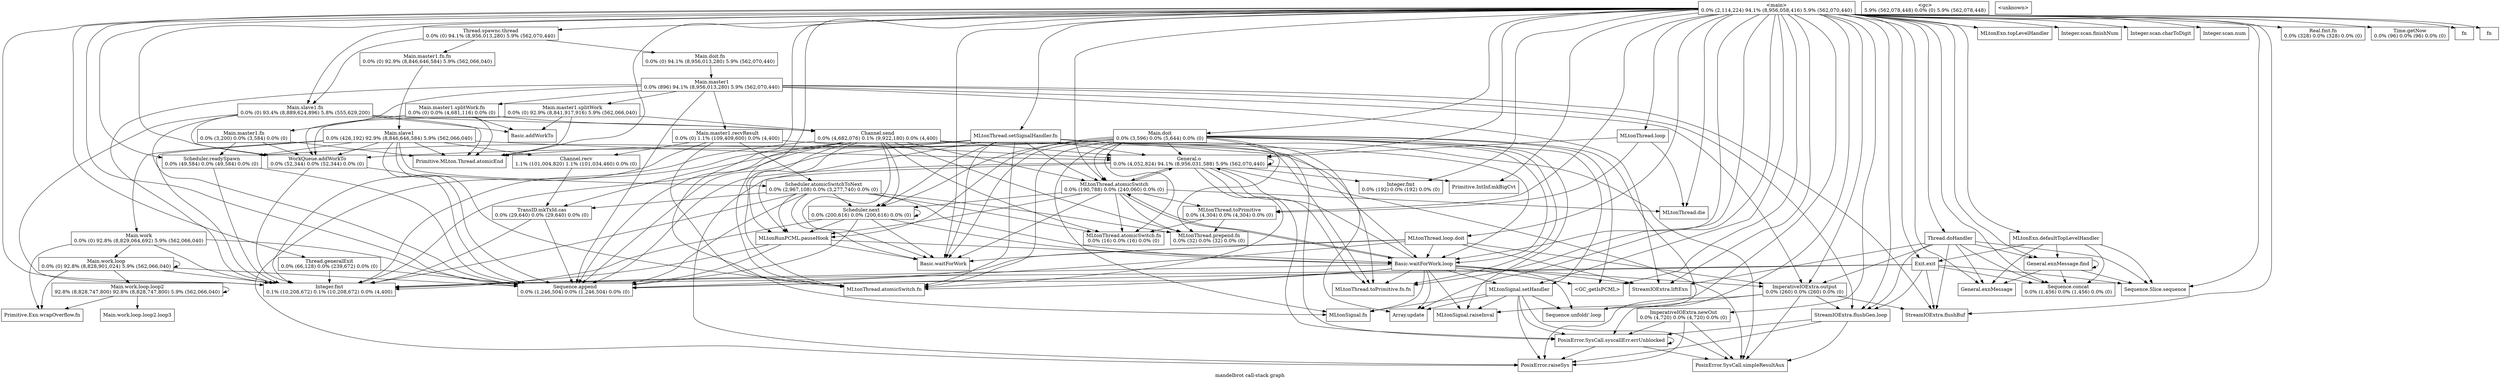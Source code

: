 digraph "mandelbrot call-stack graph" {
label = "mandelbrot call-stack graph"
n0 [shape = "box", label = "Main.master1.fn\n0.0% (3,200) 0.0% (3,584) 0.0% (0)\n", color = "Black"]
n0 -> n1 []
n0 -> n2 []
n0 -> n3 []
n4 [shape = "box", label = "Main.master1.splitWork.fn\n0.0% (0) 0.0% (4,681,116) 0.0% (0)\n", color = "Black"]
n4 -> n1 []
n4 -> n2 []
n4 -> n5 []
n4 -> n6 []
n7 [shape = "box", label = "Main.master1.recvResult\n0.0% (0) 1.1% (109,409,600) 0.0% (4,400)\n", color = "Black"]
n7 -> n8 []
n7 -> n9 []
n7 -> n10 []
n7 -> n11 []
n7 -> n12 []
n13 [shape = "box", label = "Main.master1.splitWork\n0.0% (0) 92.9% (8,841,917,916) 5.9% (562,066,040)\n", color = "Black"]
n13 -> n1 []
n13 -> n2 []
n13 -> n5 []
n13 -> n6 []
n14 [shape = "box", label = "Main.master1\n0.0% (896) 94.1% (8,956,013,280) 5.9% (562,070,440)\n", color = "Black"]
n14 -> n13 []
n14 -> n7 []
n14 -> n4 []
n14 -> n0 []
n14 -> n15 []
n14 -> n16 []
n14 -> n17 []
n14 -> n18 []
n14 -> n19 []
n14 -> n8 []
n20 [shape = "box", label = "Main.doit.fn\n0.0% (0) 94.1% (8,956,013,280) 5.9% (562,070,440)\n", color = "Black"]
n20 -> n14 []
n5 [shape = "box", label = "Basic.addWorkTo\n", color = "Black"]
n6 [shape = "box", label = "Channel.send\n0.0% (4,682,076) 0.1% (9,922,180) 0.0% (4,400)\n", color = "Black"]
n6 -> n21 []
n6 -> n10 []
n6 -> n9 []
n6 -> n22 []
n6 -> n23 []
n6 -> n24 []
n6 -> n25 []
n6 -> n26 []
n6 -> n27 []
n6 -> n28 []
n6 -> n15 []
n6 -> n8 []
n6 -> n29 []
n30 [shape = "box", label = "MLtonThread.setSignalHandler.fn\n", color = "Black"]
n30 -> n31 []
n30 -> n32 []
n30 -> n33 []
n30 -> n9 []
n30 -> n10 []
n30 -> n22 []
n30 -> n21 []
n30 -> n25 []
n30 -> n26 []
n30 -> n27 []
n30 -> n28 []
n30 -> n15 []
n30 -> n8 []
n34 [shape = "box", label = "MLtonThread.loop\n", color = "Black"]
n34 -> n35 []
n34 -> n10 []
n34 -> n36 []
n37 [shape = "box", label = "MLtonExn.defaultTopLevelHandler\n", color = "Black"]
n37 -> n38 []
n37 -> n39 []
n37 -> n40 []
n37 -> n41 []
n37 -> n42 []
n43 [shape = "box", label = "MLtonExn.topLevelHandler\n", color = "Black"]
n44 [shape = "box", label = "MLtonThread.loop.doit\n", color = "Black"]
n44 -> n26 []
n44 -> n27 []
n44 -> n15 []
n44 -> n16 []
n44 -> n17 []
n44 -> n8 []
n45 [shape = "box", label = "Thread.generalExit\n0.0% (66,128) 0.0% (239,672) 0.0% (0)\n", color = "Black"]
n45 -> n15 []
n45 -> n8 []
n46 [shape = "box", label = "Main.work.loop.loop2.loop3\n", color = "Black"]
n47 [shape = "box", label = "Main.work.loop.loop2\n92.8% (8,828,747,800) 92.8% (8,828,747,800) 5.9% (562,066,040)\n", color = "Black"]
n47 -> n46 []
n47 -> n48 []
n47 -> n47 []
n48 [shape = "box", label = "Primitive.Exn.wrapOverflow.fn\n", color = "Black"]
n49 [shape = "box", label = "Main.work.loop\n0.0% (0) 92.8% (8,828,901,024) 5.9% (562,066,040)\n", color = "Black"]
n49 -> n15 []
n49 -> n8 []
n49 -> n48 []
n49 -> n49 []
n49 -> n47 []
n29 [shape = "box", label = "TransID.mkTxId.cas\n0.0% (29,640) 0.0% (29,640) 0.0% (0)\n", color = "Black"]
n29 -> n15 []
n29 -> n8 []
n11 [shape = "box", label = "Scheduler.atomicSwitchToNext\n0.0% (2,967,108) 0.0% (3,277,740) 0.0% (0)\n", color = "Black"]
n11 -> n23 []
n11 -> n24 []
n11 -> n25 []
n11 -> n26 []
n11 -> n27 []
n11 -> n28 []
n11 -> n15 []
n11 -> n8 []
n11 -> n29 []
n12 [shape = "box", label = "Channel.recv\n1.1% (101,004,820) 1.1% (101,034,460) 0.0% (0)\n", color = "Black"]
n12 -> n29 []
n50 [shape = "box", label = "Main.work\n0.0% (0) 92.8% (8,829,064,692) 5.9% (562,066,040)\n", color = "Black"]
n50 -> n15 []
n50 -> n8 []
n50 -> n48 []
n50 -> n49 []
n51 [shape = "box", label = "Thread.doHandler\n", color = "Black"]
n51 -> n16 []
n51 -> n17 []
n51 -> n18 []
n51 -> n19 []
n51 -> n38 []
n51 -> n39 []
n51 -> n40 []
n51 -> n41 []
n52 [shape = "box", label = "Main.slave1\n0.0% (426,192) 92.9% (8,846,646,584) 5.9% (562,066,040)\n", color = "Black"]
n52 -> n50 []
n52 -> n15 []
n52 -> n8 []
n52 -> n1 []
n52 -> n2 []
n52 -> n3 []
n52 -> n9 []
n52 -> n10 []
n52 -> n11 []
n52 -> n12 []
n53 [shape = "box", label = "Main.master1.fn.fn\n0.0% (0) 92.9% (8,846,646,584) 5.9% (562,066,040)\n", color = "Black"]
n53 -> n52 []
n54 [shape = "box", label = "Thread.spawnc.thread\n0.0% (0) 94.1% (8,956,013,280) 5.9% (562,070,440)\n", color = "Black"]
n54 -> n20 []
n54 -> n55 []
n54 -> n53 []
n56 [shape = "box", label = "Integer.scan.finishNum\n", color = "Black"]
n57 [shape = "box", label = "Integer.scan.charToDigit\n", color = "Black"]
n58 [shape = "box", label = "Integer.scan.num\n", color = "Black"]
n59 [shape = "box", label = "Integer.fmt\n0.0% (192) 0.0% (192) 0.0% (0)\n", color = "Black"]
n60 [shape = "box", label = "Primitive.IntInf.mkBigCvt\n", color = "Black"]
n61 [shape = "box", label = "Real.fmt.fn\n0.0% (328) 0.0% (328) 0.0% (0)\n", color = "Black"]
n2 [shape = "box", label = "WorkQueue.addWorkTo\n0.0% (52,344) 0.0% (52,344) 0.0% (0)\n", color = "Black"]
n2 -> n15 []
n2 -> n8 []
n1 [shape = "box", label = "Primitive.MLton.Thread.atomicEnd\n", color = "Black"]
n3 [shape = "box", label = "Scheduler.readySpawn\n0.0% (49,584) 0.0% (49,584) 0.0% (0)\n", color = "Black"]
n3 -> n15 []
n3 -> n8 []
n42 [shape = "box", label = "Exit.exit\n", color = "Black"]
n42 -> n15 []
n42 -> n18 []
n42 -> n19 []
n42 -> n8 []
n42 -> n40 []
n42 -> n41 []
n40 [shape = "box", label = "Sequence.Slice.sequence\n", color = "Black"]
n41 [shape = "box", label = "Sequence.concat\n0.0% (1,456) 0.0% (1,456) 0.0% (0)\n", color = "Black"]
n38 [shape = "box", label = "General.exnMessage.find\n", color = "Black"]
n38 -> n38 []
n38 -> n39 []
n38 -> n40 []
n38 -> n41 []
n39 [shape = "box", label = "General.exnMessage\n", color = "Black"]
n28 [shape = "box", label = "MLtonRunPCML.pauseHook\n", color = "Black"]
n28 -> n26 []
n28 -> n27 []
n28 -> n15 []
n28 -> n8 []
n8 [shape = "box", label = "Integer.fmt\n0.1% (10,208,672) 0.1% (10,208,672) 0.0% (4,400)\n", color = "Black"]
n18 [shape = "box", label = "StreamIOExtra.flushGen.loop\n", color = "Black"]
n18 -> n31 []
n18 -> n32 []
n18 -> n33 []
n19 [shape = "box", label = "StreamIOExtra.flushBuf\n", color = "Black"]
n16 [shape = "box", label = "StreamIOExtra.liftExn\n", color = "Black"]
n17 [shape = "box", label = "ImperativeIOExtra.output\n0.0% (260) 0.0% (260) 0.0% (0)\n", color = "Black"]
n17 -> n31 []
n17 -> n32 []
n17 -> n33 []
n17 -> n18 []
n17 -> n19 []
n15 [shape = "box", label = "Sequence.append\n0.0% (1,246,504) 0.0% (1,246,504) 0.0% (0)\n", color = "Black"]
n62 [shape = "box", label = "Sequence.unfoldi'.loop\n", color = "Black"]
n63 [shape = "box", label = "Array.update\n", color = "Black"]
n64 [shape = "box", label = "MLtonSignal.fn\n", color = "Black"]
n65 [shape = "box", label = "<GC_getIsPCML>\n", color = "Black"]
n66 [shape = "box", label = "MLtonSignal.raiseInval\n", color = "Black"]
n67 [shape = "box", label = "MLtonSignal.setHandler\n", color = "Black"]
n67 -> n31 []
n67 -> n32 []
n67 -> n33 []
n67 -> n66 []
n67 -> n62 []
n67 -> n63 []
n67 -> n64 []
n26 [shape = "box", label = "Basic.waitForWork.loop\n", color = "Black"]
n26 -> n9 []
n26 -> n10 []
n26 -> n22 []
n26 -> n21 []
n26 -> n66 []
n26 -> n65 []
n26 -> n67 []
n26 -> n62 []
n26 -> n63 []
n26 -> n64 []
n26 -> n15 []
n26 -> n16 []
n26 -> n17 []
n26 -> n8 []
n27 [shape = "box", label = "Basic.waitForWork\n", color = "Black"]
n25 [shape = "box", label = "Scheduler.next\n0.0% (200,616) 0.0% (200,616) 0.0% (0)\n", color = "Black"]
n25 -> n26 []
n25 -> n27 []
n25 -> n15 []
n25 -> n8 []
n25 -> n28 []
n25 -> n25 []
n23 [shape = "box", label = "MLtonThread.atomicSwitch.fn\n0.0% (16) 0.0% (16) 0.0% (0)\n", color = "Black"]
n24 [shape = "box", label = "MLtonThread.prepend.fn\n0.0% (32) 0.0% (32) 0.0% (0)\n", color = "Black"]
n9 [shape = "box", label = "MLtonThread.atomicSwitch.fn\n", color = "Black"]
n22 [shape = "box", label = "MLtonThread.atomicSwitch\n0.0% (190,788) 0.0% (240,060) 0.0% (0)\n", color = "Black"]
n22 -> n35 []
n22 -> n10 []
n22 -> n36 []
n22 -> n23 []
n22 -> n24 []
n22 -> n25 []
n22 -> n26 []
n22 -> n27 []
n22 -> n28 []
n21 [shape = "box", label = "MLtonThread.toPrimitive.fn.fn\n", color = "Black"]
n35 [shape = "box", label = "MLtonThread.die\n", color = "Black"]
n10 [shape = "box", label = "General.o\n0.0% (4,052,824) 94.1% (8,956,031,588) 5.9% (562,070,440)\n", color = "Black"]
n10 -> n15 []
n10 -> n59 []
n10 -> n60 []
n10 -> n31 []
n10 -> n32 []
n10 -> n33 []
n10 -> n21 []
n10 -> n10 []
n10 -> n9 []
n10 -> n22 []
n36 [shape = "box", label = "MLtonThread.toPrimitive\n0.0% (4,304) 0.0% (4,304) 0.0% (0)\n", color = "Black"]
n36 -> n23 []
n36 -> n24 []
n32 [shape = "box", label = "PosixError.raiseSys\n", color = "Black"]
n31 [shape = "box", label = "PosixError.SysCall.syscallErr.errUnblocked\n", color = "Black"]
n31 -> n31 []
n31 -> n32 []
n31 -> n33 []
n33 [shape = "box", label = "PosixError.SysCall.simpleResultAux\n", color = "Black"]
n68 [shape = "box", label = "ImperativeIOExtra.newOut\n0.0% (4,720) 0.0% (4,720) 0.0% (0)\n", color = "Black"]
n68 -> n31 []
n68 -> n32 []
n68 -> n33 []
n69 [shape = "box", label = "Time.getNow\n0.0% (96) 0.0% (96) 0.0% (0)\n", color = "Black"]
n70 [shape = "box", label = "fn\n", color = "Black"]
n71 [shape = "box", label = "Main.doit\n0.0% (3,596) 0.0% (5,644) 0.0% (0)\n", color = "Black"]
n71 -> n21 []
n71 -> n10 []
n71 -> n9 []
n71 -> n22 []
n71 -> n23 []
n71 -> n24 []
n71 -> n25 []
n71 -> n26 []
n71 -> n27 []
n71 -> n28 []
n71 -> n66 []
n71 -> n65 []
n71 -> n67 []
n71 -> n62 []
n71 -> n63 []
n71 -> n64 []
n71 -> n1 []
n71 -> n2 []
n71 -> n3 []
n55 [shape = "box", label = "Main.slave1.fn\n0.0% (0) 93.4% (8,889,624,896) 5.8% (555,629,200)\n", color = "Black"]
n55 -> n15 []
n55 -> n8 []
n55 -> n1 []
n55 -> n2 []
n55 -> n5 []
n55 -> n6 []
n72 [shape = "box", label = "fn\n", color = "Black"]
n73 [shape = "box", label = "<main>\n0.0% (2,114,224) 94.1% (8,956,058,416) 5.9% (562,070,440)\n", color = "Black"]
n73 -> n55 []
n73 -> n71 []
n73 -> n70 []
n73 -> n72 []
n73 -> n69 []
n73 -> n68 []
n73 -> n35 []
n73 -> n10 []
n73 -> n36 []
n73 -> n26 []
n73 -> n27 []
n73 -> n66 []
n73 -> n65 []
n73 -> n67 []
n73 -> n62 []
n73 -> n63 []
n73 -> n64 []
n73 -> n15 []
n73 -> n16 []
n73 -> n17 []
n73 -> n18 []
n73 -> n19 []
n73 -> n8 []
n73 -> n38 []
n73 -> n39 []
n73 -> n40 []
n73 -> n41 []
n73 -> n42 []
n73 -> n1 []
n73 -> n2 []
n73 -> n3 []
n73 -> n61 []
n73 -> n59 []
n73 -> n60 []
n73 -> n56 []
n73 -> n57 []
n73 -> n58 []
n73 -> n51 []
n73 -> n54 []
n73 -> n45 []
n73 -> n9 []
n73 -> n22 []
n73 -> n21 []
n73 -> n34 []
n73 -> n37 []
n73 -> n43 []
n73 -> n44 []
n73 -> n30 []
n74 [shape = "box", label = "<gc>\n5.9% (562,078,448) 0.0% (0) 5.9% (562,078,448)\n", color = "Black"]
n75 [shape = "box", label = "<unknown>\n", color = "Black"]
}